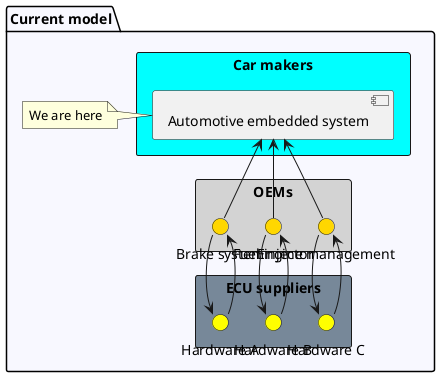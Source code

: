 @startuml

package "Current model" #GhostWhite {

    rectangle "Car makers" #Cyan {
        component "Automotive embedded system" as CAR_SYSTEM
    }

     note left {
         We are here
     }
     rectangle "OEMs" #LightGray {
        () "Brake system" as ECU_BS #Gold
        () "Fuel injector" as ECU_FI #Gold
        () "Engine management" as ECU_EM #Gold
    }

    rectangle "ECU suppliers" #LightSlateGrey {
        () "Hardware A" as OEM_A #Yellow
        () "Hardware B" as OEM_B #Yellow
        () "Hardware C" as OEM_C #Yellow
    }


    ECU_BS -up-> CAR_SYSTEM
    ECU_FI -up-> CAR_SYSTEM
    ECU_EM -up-> CAR_SYSTEM

    ECU_BS -up-> OEM_A
    ECU_FI -up-> OEM_B
    ECU_EM -up-> OEM_C

    OEM_A -up-> ECU_BS
    OEM_B -up-> ECU_FI
    OEM_C -up-> ECU_EM

}

@enduml
